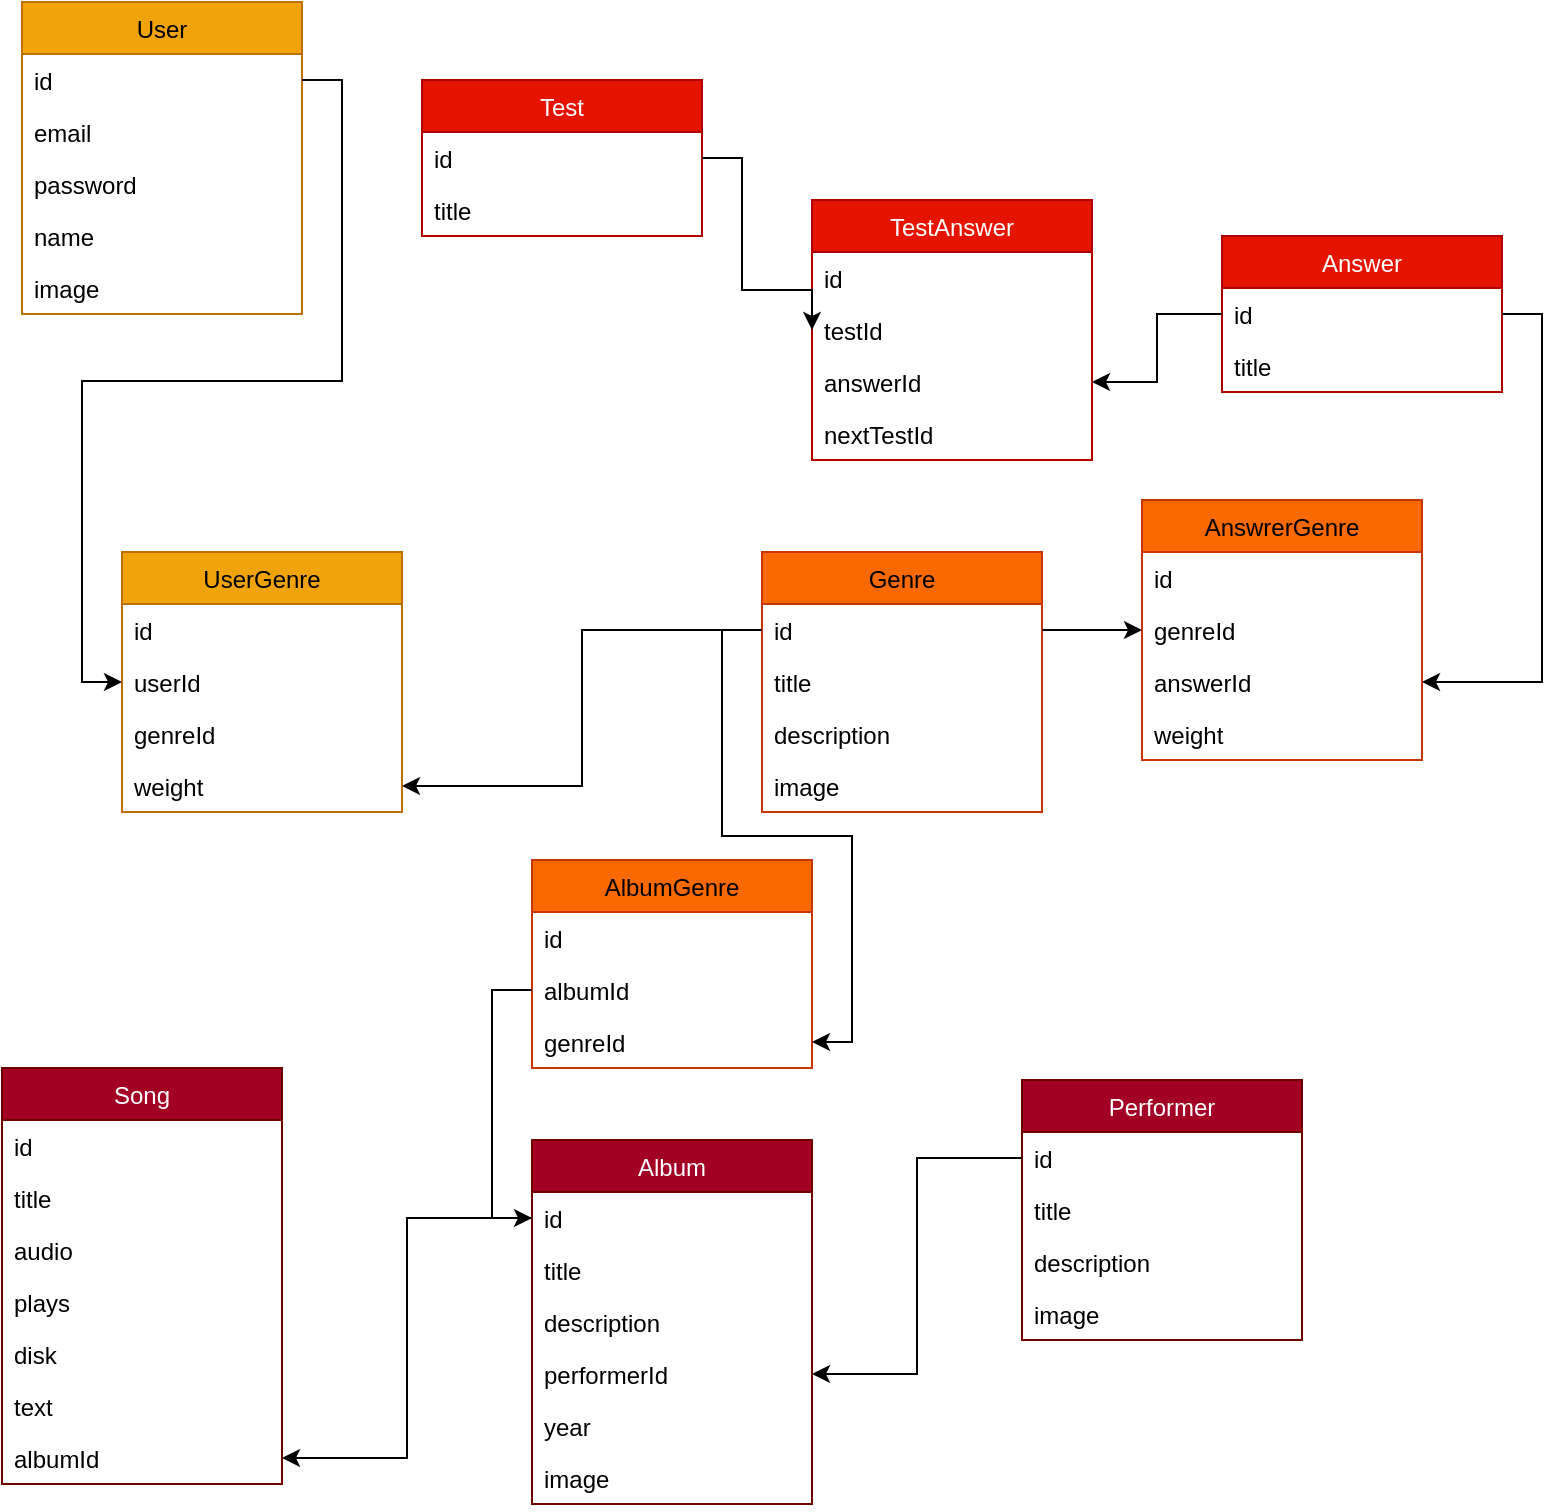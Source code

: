 <mxfile version="14.7.4" type="embed"><diagram id="W9XetQJhrlgjjCO6jIde" name="Page-1"><mxGraphModel dx="1053" dy="519" grid="1" gridSize="10" guides="1" tooltips="1" connect="1" arrows="1" fold="1" page="1" pageScale="1" pageWidth="850" pageHeight="1100" math="0" shadow="0"><root><mxCell id="0"/><mxCell id="1" parent="0"/><mxCell id="uGyAGMuzB5W0vT5lx6RB-53" value="User" style="swimlane;fontStyle=0;childLayout=stackLayout;horizontal=1;startSize=26;horizontalStack=0;resizeParent=1;resizeParentMax=0;resizeLast=0;collapsible=1;marginBottom=0;fillColor=#f0a30a;strokeColor=#BD7000;fontColor=#000000;" parent="1" vertex="1"><mxGeometry x="30" y="41" width="140" height="156" as="geometry"><mxRectangle x="60" y="50" width="50" height="26" as="alternateBounds"/></mxGeometry></mxCell><mxCell id="uGyAGMuzB5W0vT5lx6RB-54" value="id" style="text;strokeColor=none;fillColor=none;align=left;verticalAlign=top;spacingLeft=4;spacingRight=4;overflow=hidden;rotatable=0;points=[[0,0.5],[1,0.5]];portConstraint=eastwest;" parent="uGyAGMuzB5W0vT5lx6RB-53" vertex="1"><mxGeometry y="26" width="140" height="26" as="geometry"/></mxCell><mxCell id="uGyAGMuzB5W0vT5lx6RB-55" value="email" style="text;strokeColor=none;fillColor=none;align=left;verticalAlign=top;spacingLeft=4;spacingRight=4;overflow=hidden;rotatable=0;points=[[0,0.5],[1,0.5]];portConstraint=eastwest;" parent="uGyAGMuzB5W0vT5lx6RB-53" vertex="1"><mxGeometry y="52" width="140" height="26" as="geometry"/></mxCell><mxCell id="uGyAGMuzB5W0vT5lx6RB-56" value="password" style="text;strokeColor=none;fillColor=none;align=left;verticalAlign=top;spacingLeft=4;spacingRight=4;overflow=hidden;rotatable=0;points=[[0,0.5],[1,0.5]];portConstraint=eastwest;" parent="uGyAGMuzB5W0vT5lx6RB-53" vertex="1"><mxGeometry y="78" width="140" height="26" as="geometry"/></mxCell><mxCell id="9" value="name" style="text;strokeColor=none;fillColor=none;align=left;verticalAlign=top;spacingLeft=4;spacingRight=4;overflow=hidden;rotatable=0;points=[[0,0.5],[1,0.5]];portConstraint=eastwest;" parent="uGyAGMuzB5W0vT5lx6RB-53" vertex="1"><mxGeometry y="104" width="140" height="26" as="geometry"/></mxCell><mxCell id="10" value="image" style="text;strokeColor=none;fillColor=none;align=left;verticalAlign=top;spacingLeft=4;spacingRight=4;overflow=hidden;rotatable=0;points=[[0,0.5],[1,0.5]];portConstraint=eastwest;" parent="uGyAGMuzB5W0vT5lx6RB-53" vertex="1"><mxGeometry y="130" width="140" height="26" as="geometry"/></mxCell><mxCell id="uGyAGMuzB5W0vT5lx6RB-57" value="Album" style="swimlane;fontStyle=0;childLayout=stackLayout;horizontal=1;startSize=26;horizontalStack=0;resizeParent=1;resizeParentMax=0;resizeLast=0;collapsible=1;marginBottom=0;fillColor=#a20025;strokeColor=#6F0000;fontColor=#ffffff;" parent="1" vertex="1"><mxGeometry x="285" y="610" width="140" height="182" as="geometry"><mxRectangle x="60" y="50" width="50" height="26" as="alternateBounds"/></mxGeometry></mxCell><mxCell id="uGyAGMuzB5W0vT5lx6RB-58" value="id" style="text;strokeColor=none;fillColor=none;align=left;verticalAlign=top;spacingLeft=4;spacingRight=4;overflow=hidden;rotatable=0;points=[[0,0.5],[1,0.5]];portConstraint=eastwest;" parent="uGyAGMuzB5W0vT5lx6RB-57" vertex="1"><mxGeometry y="26" width="140" height="26" as="geometry"/></mxCell><mxCell id="uGyAGMuzB5W0vT5lx6RB-59" value="title" style="text;strokeColor=none;fillColor=none;align=left;verticalAlign=top;spacingLeft=4;spacingRight=4;overflow=hidden;rotatable=0;points=[[0,0.5],[1,0.5]];portConstraint=eastwest;" parent="uGyAGMuzB5W0vT5lx6RB-57" vertex="1"><mxGeometry y="52" width="140" height="26" as="geometry"/></mxCell><mxCell id="uGyAGMuzB5W0vT5lx6RB-60" value="description" style="text;strokeColor=none;fillColor=none;align=left;verticalAlign=top;spacingLeft=4;spacingRight=4;overflow=hidden;rotatable=0;points=[[0,0.5],[1,0.5]];portConstraint=eastwest;" parent="uGyAGMuzB5W0vT5lx6RB-57" vertex="1"><mxGeometry y="78" width="140" height="26" as="geometry"/></mxCell><mxCell id="uGyAGMuzB5W0vT5lx6RB-66" value="performerId" style="text;strokeColor=none;fillColor=none;align=left;verticalAlign=top;spacingLeft=4;spacingRight=4;overflow=hidden;rotatable=0;points=[[0,0.5],[1,0.5]];portConstraint=eastwest;" parent="uGyAGMuzB5W0vT5lx6RB-57" vertex="1"><mxGeometry y="104" width="140" height="26" as="geometry"/></mxCell><mxCell id="uGyAGMuzB5W0vT5lx6RB-61" value="year" style="text;strokeColor=none;fillColor=none;align=left;verticalAlign=top;spacingLeft=4;spacingRight=4;overflow=hidden;rotatable=0;points=[[0,0.5],[1,0.5]];portConstraint=eastwest;" parent="uGyAGMuzB5W0vT5lx6RB-57" vertex="1"><mxGeometry y="130" width="140" height="26" as="geometry"/></mxCell><mxCell id="6" value="image" style="text;strokeColor=none;fillColor=none;align=left;verticalAlign=top;spacingLeft=4;spacingRight=4;overflow=hidden;rotatable=0;points=[[0,0.5],[1,0.5]];portConstraint=eastwest;" parent="uGyAGMuzB5W0vT5lx6RB-57" vertex="1"><mxGeometry y="156" width="140" height="26" as="geometry"/></mxCell><mxCell id="uGyAGMuzB5W0vT5lx6RB-62" value="Performer" style="swimlane;fontStyle=0;childLayout=stackLayout;horizontal=1;startSize=26;horizontalStack=0;resizeParent=1;resizeParentMax=0;resizeLast=0;collapsible=1;marginBottom=0;fillColor=#a20025;strokeColor=#6F0000;fontColor=#ffffff;" parent="1" vertex="1"><mxGeometry x="530" y="580" width="140" height="130" as="geometry"><mxRectangle x="60" y="50" width="50" height="26" as="alternateBounds"/></mxGeometry></mxCell><mxCell id="uGyAGMuzB5W0vT5lx6RB-63" value="id" style="text;strokeColor=none;fillColor=none;align=left;verticalAlign=top;spacingLeft=4;spacingRight=4;overflow=hidden;rotatable=0;points=[[0,0.5],[1,0.5]];portConstraint=eastwest;" parent="uGyAGMuzB5W0vT5lx6RB-62" vertex="1"><mxGeometry y="26" width="140" height="26" as="geometry"/></mxCell><mxCell id="uGyAGMuzB5W0vT5lx6RB-64" value="title" style="text;strokeColor=none;fillColor=none;align=left;verticalAlign=top;spacingLeft=4;spacingRight=4;overflow=hidden;rotatable=0;points=[[0,0.5],[1,0.5]];portConstraint=eastwest;" parent="uGyAGMuzB5W0vT5lx6RB-62" vertex="1"><mxGeometry y="52" width="140" height="26" as="geometry"/></mxCell><mxCell id="5" value="description" style="text;strokeColor=none;fillColor=none;align=left;verticalAlign=top;spacingLeft=4;spacingRight=4;overflow=hidden;rotatable=0;points=[[0,0.5],[1,0.5]];portConstraint=eastwest;" parent="uGyAGMuzB5W0vT5lx6RB-62" vertex="1"><mxGeometry y="78" width="140" height="26" as="geometry"/></mxCell><mxCell id="uGyAGMuzB5W0vT5lx6RB-65" value="image" style="text;strokeColor=none;fillColor=none;align=left;verticalAlign=top;spacingLeft=4;spacingRight=4;overflow=hidden;rotatable=0;points=[[0,0.5],[1,0.5]];portConstraint=eastwest;" parent="uGyAGMuzB5W0vT5lx6RB-62" vertex="1"><mxGeometry y="104" width="140" height="26" as="geometry"/></mxCell><mxCell id="uGyAGMuzB5W0vT5lx6RB-67" style="edgeStyle=orthogonalEdgeStyle;rounded=0;orthogonalLoop=1;jettySize=auto;html=1;entryX=1;entryY=0.5;entryDx=0;entryDy=0;" parent="1" source="uGyAGMuzB5W0vT5lx6RB-63" target="uGyAGMuzB5W0vT5lx6RB-66" edge="1"><mxGeometry relative="1" as="geometry"/></mxCell><mxCell id="uGyAGMuzB5W0vT5lx6RB-68" value="Song" style="swimlane;fontStyle=0;childLayout=stackLayout;horizontal=1;startSize=26;horizontalStack=0;resizeParent=1;resizeParentMax=0;resizeLast=0;collapsible=1;marginBottom=0;fillColor=#a20025;strokeColor=#6F0000;fontColor=#ffffff;" parent="1" vertex="1"><mxGeometry x="20" y="574" width="140" height="208" as="geometry"><mxRectangle x="60" y="50" width="50" height="26" as="alternateBounds"/></mxGeometry></mxCell><mxCell id="uGyAGMuzB5W0vT5lx6RB-69" value="id" style="text;strokeColor=none;fillColor=none;align=left;verticalAlign=top;spacingLeft=4;spacingRight=4;overflow=hidden;rotatable=0;points=[[0,0.5],[1,0.5]];portConstraint=eastwest;" parent="uGyAGMuzB5W0vT5lx6RB-68" vertex="1"><mxGeometry y="26" width="140" height="26" as="geometry"/></mxCell><mxCell id="uGyAGMuzB5W0vT5lx6RB-70" value="title" style="text;strokeColor=none;fillColor=none;align=left;verticalAlign=top;spacingLeft=4;spacingRight=4;overflow=hidden;rotatable=0;points=[[0,0.5],[1,0.5]];portConstraint=eastwest;" parent="uGyAGMuzB5W0vT5lx6RB-68" vertex="1"><mxGeometry y="52" width="140" height="26" as="geometry"/></mxCell><mxCell id="uGyAGMuzB5W0vT5lx6RB-72" value="audio" style="text;strokeColor=none;fillColor=none;align=left;verticalAlign=top;spacingLeft=4;spacingRight=4;overflow=hidden;rotatable=0;points=[[0,0.5],[1,0.5]];portConstraint=eastwest;" parent="uGyAGMuzB5W0vT5lx6RB-68" vertex="1"><mxGeometry y="78" width="140" height="26" as="geometry"/></mxCell><mxCell id="uGyAGMuzB5W0vT5lx6RB-71" value="plays" style="text;strokeColor=none;fillColor=none;align=left;verticalAlign=top;spacingLeft=4;spacingRight=4;overflow=hidden;rotatable=0;points=[[0,0.5],[1,0.5]];portConstraint=eastwest;" parent="uGyAGMuzB5W0vT5lx6RB-68" vertex="1"><mxGeometry y="104" width="140" height="26" as="geometry"/></mxCell><mxCell id="uGyAGMuzB5W0vT5lx6RB-73" value="disk" style="text;strokeColor=none;fillColor=none;align=left;verticalAlign=top;spacingLeft=4;spacingRight=4;overflow=hidden;rotatable=0;points=[[0,0.5],[1,0.5]];portConstraint=eastwest;" parent="uGyAGMuzB5W0vT5lx6RB-68" vertex="1"><mxGeometry y="130" width="140" height="26" as="geometry"/></mxCell><mxCell id="2" value="text" style="text;strokeColor=none;fillColor=none;align=left;verticalAlign=top;spacingLeft=4;spacingRight=4;overflow=hidden;rotatable=0;points=[[0,0.5],[1,0.5]];portConstraint=eastwest;" parent="uGyAGMuzB5W0vT5lx6RB-68" vertex="1"><mxGeometry y="156" width="140" height="26" as="geometry"/></mxCell><mxCell id="uGyAGMuzB5W0vT5lx6RB-74" value="albumId" style="text;strokeColor=none;fillColor=none;align=left;verticalAlign=top;spacingLeft=4;spacingRight=4;overflow=hidden;rotatable=0;points=[[0,0.5],[1,0.5]];portConstraint=eastwest;" parent="uGyAGMuzB5W0vT5lx6RB-68" vertex="1"><mxGeometry y="182" width="140" height="26" as="geometry"/></mxCell><mxCell id="uGyAGMuzB5W0vT5lx6RB-75" value="" style="edgeStyle=orthogonalEdgeStyle;rounded=0;orthogonalLoop=1;jettySize=auto;html=1;entryX=1;entryY=0.5;entryDx=0;entryDy=0;" parent="1" source="uGyAGMuzB5W0vT5lx6RB-58" target="uGyAGMuzB5W0vT5lx6RB-74" edge="1"><mxGeometry relative="1" as="geometry"/></mxCell><mxCell id="uGyAGMuzB5W0vT5lx6RB-76" value="Answer" style="swimlane;fontStyle=0;childLayout=stackLayout;horizontal=1;startSize=26;horizontalStack=0;resizeParent=1;resizeParentMax=0;resizeLast=0;collapsible=1;marginBottom=0;fillColor=#e51400;strokeColor=#B20000;fontColor=#ffffff;" parent="1" vertex="1"><mxGeometry x="630" y="158" width="140" height="78" as="geometry"><mxRectangle x="60" y="50" width="50" height="26" as="alternateBounds"/></mxGeometry></mxCell><mxCell id="uGyAGMuzB5W0vT5lx6RB-77" value="id" style="text;strokeColor=none;fillColor=none;align=left;verticalAlign=top;spacingLeft=4;spacingRight=4;overflow=hidden;rotatable=0;points=[[0,0.5],[1,0.5]];portConstraint=eastwest;" parent="uGyAGMuzB5W0vT5lx6RB-76" vertex="1"><mxGeometry y="26" width="140" height="26" as="geometry"/></mxCell><mxCell id="uGyAGMuzB5W0vT5lx6RB-78" value="title" style="text;strokeColor=none;fillColor=none;align=left;verticalAlign=top;spacingLeft=4;spacingRight=4;overflow=hidden;rotatable=0;points=[[0,0.5],[1,0.5]];portConstraint=eastwest;" parent="uGyAGMuzB5W0vT5lx6RB-76" vertex="1"><mxGeometry y="52" width="140" height="26" as="geometry"/></mxCell><mxCell id="uGyAGMuzB5W0vT5lx6RB-80" value="Test" style="swimlane;fontStyle=0;childLayout=stackLayout;horizontal=1;startSize=26;horizontalStack=0;resizeParent=1;resizeParentMax=0;resizeLast=0;collapsible=1;marginBottom=0;fillColor=#e51400;strokeColor=#B20000;fontColor=#ffffff;" parent="1" vertex="1"><mxGeometry x="230" y="80" width="140" height="78" as="geometry"><mxRectangle x="60" y="50" width="50" height="26" as="alternateBounds"/></mxGeometry></mxCell><mxCell id="uGyAGMuzB5W0vT5lx6RB-81" value="id" style="text;strokeColor=none;fillColor=none;align=left;verticalAlign=top;spacingLeft=4;spacingRight=4;overflow=hidden;rotatable=0;points=[[0,0.5],[1,0.5]];portConstraint=eastwest;" parent="uGyAGMuzB5W0vT5lx6RB-80" vertex="1"><mxGeometry y="26" width="140" height="26" as="geometry"/></mxCell><mxCell id="uGyAGMuzB5W0vT5lx6RB-82" value="title" style="text;strokeColor=none;fillColor=none;align=left;verticalAlign=top;spacingLeft=4;spacingRight=4;overflow=hidden;rotatable=0;points=[[0,0.5],[1,0.5]];portConstraint=eastwest;" parent="uGyAGMuzB5W0vT5lx6RB-80" vertex="1"><mxGeometry y="52" width="140" height="26" as="geometry"/></mxCell><mxCell id="uGyAGMuzB5W0vT5lx6RB-84" value="TestAnswer" style="swimlane;fontStyle=0;childLayout=stackLayout;horizontal=1;startSize=26;horizontalStack=0;resizeParent=1;resizeParentMax=0;resizeLast=0;collapsible=1;marginBottom=0;fillColor=#e51400;strokeColor=#B20000;fontColor=#ffffff;" parent="1" vertex="1"><mxGeometry x="425" y="140" width="140" height="130" as="geometry"><mxRectangle x="60" y="50" width="50" height="26" as="alternateBounds"/></mxGeometry></mxCell><mxCell id="uGyAGMuzB5W0vT5lx6RB-85" value="id" style="text;strokeColor=none;fillColor=none;align=left;verticalAlign=top;spacingLeft=4;spacingRight=4;overflow=hidden;rotatable=0;points=[[0,0.5],[1,0.5]];portConstraint=eastwest;" parent="uGyAGMuzB5W0vT5lx6RB-84" vertex="1"><mxGeometry y="26" width="140" height="26" as="geometry"/></mxCell><mxCell id="uGyAGMuzB5W0vT5lx6RB-87" value="testId" style="text;strokeColor=none;fillColor=none;align=left;verticalAlign=top;spacingLeft=4;spacingRight=4;overflow=hidden;rotatable=0;points=[[0,0.5],[1,0.5]];portConstraint=eastwest;" parent="uGyAGMuzB5W0vT5lx6RB-84" vertex="1"><mxGeometry y="52" width="140" height="26" as="geometry"/></mxCell><mxCell id="uGyAGMuzB5W0vT5lx6RB-86" value="answerId" style="text;strokeColor=none;fillColor=none;align=left;verticalAlign=top;spacingLeft=4;spacingRight=4;overflow=hidden;rotatable=0;points=[[0,0.5],[1,0.5]];portConstraint=eastwest;" parent="uGyAGMuzB5W0vT5lx6RB-84" vertex="1"><mxGeometry y="78" width="140" height="26" as="geometry"/></mxCell><mxCell id="4" value="nextTestId" style="text;strokeColor=none;fillColor=none;align=left;verticalAlign=top;spacingLeft=4;spacingRight=4;overflow=hidden;rotatable=0;points=[[0,0.5],[1,0.5]];portConstraint=eastwest;" parent="uGyAGMuzB5W0vT5lx6RB-84" vertex="1"><mxGeometry y="104" width="140" height="26" as="geometry"/></mxCell><mxCell id="uGyAGMuzB5W0vT5lx6RB-89" value="" style="edgeStyle=orthogonalEdgeStyle;rounded=0;orthogonalLoop=1;jettySize=auto;html=1;" parent="1" source="uGyAGMuzB5W0vT5lx6RB-77" target="uGyAGMuzB5W0vT5lx6RB-86" edge="1"><mxGeometry relative="1" as="geometry"/></mxCell><mxCell id="uGyAGMuzB5W0vT5lx6RB-93" value="" style="edgeStyle=orthogonalEdgeStyle;rounded=0;orthogonalLoop=1;jettySize=auto;html=1;entryX=0;entryY=0.5;entryDx=0;entryDy=0;" parent="1" source="uGyAGMuzB5W0vT5lx6RB-81" target="uGyAGMuzB5W0vT5lx6RB-87" edge="1"><mxGeometry relative="1" as="geometry"><Array as="points"><mxPoint x="390" y="119"/><mxPoint x="390" y="185"/></Array></mxGeometry></mxCell><mxCell id="uGyAGMuzB5W0vT5lx6RB-94" value="Genre" style="swimlane;fontStyle=0;childLayout=stackLayout;horizontal=1;startSize=26;horizontalStack=0;resizeParent=1;resizeParentMax=0;resizeLast=0;collapsible=1;marginBottom=0;fillColor=#fa6800;strokeColor=#C73500;fontColor=#000000;" parent="1" vertex="1"><mxGeometry x="400" y="316" width="140" height="130" as="geometry"><mxRectangle x="60" y="50" width="50" height="26" as="alternateBounds"/></mxGeometry></mxCell><mxCell id="uGyAGMuzB5W0vT5lx6RB-95" value="id" style="text;strokeColor=none;fillColor=none;align=left;verticalAlign=top;spacingLeft=4;spacingRight=4;overflow=hidden;rotatable=0;points=[[0,0.5],[1,0.5]];portConstraint=eastwest;" parent="uGyAGMuzB5W0vT5lx6RB-94" vertex="1"><mxGeometry y="26" width="140" height="26" as="geometry"/></mxCell><mxCell id="uGyAGMuzB5W0vT5lx6RB-96" value="title" style="text;strokeColor=none;fillColor=none;align=left;verticalAlign=top;spacingLeft=4;spacingRight=4;overflow=hidden;rotatable=0;points=[[0,0.5],[1,0.5]];portConstraint=eastwest;" parent="uGyAGMuzB5W0vT5lx6RB-94" vertex="1"><mxGeometry y="52" width="140" height="26" as="geometry"/></mxCell><mxCell id="uGyAGMuzB5W0vT5lx6RB-97" value="description" style="text;strokeColor=none;fillColor=none;align=left;verticalAlign=top;spacingLeft=4;spacingRight=4;overflow=hidden;rotatable=0;points=[[0,0.5],[1,0.5]];portConstraint=eastwest;" parent="uGyAGMuzB5W0vT5lx6RB-94" vertex="1"><mxGeometry y="78" width="140" height="26" as="geometry"/></mxCell><mxCell id="8" value="image" style="text;strokeColor=none;fillColor=none;align=left;verticalAlign=top;spacingLeft=4;spacingRight=4;overflow=hidden;rotatable=0;points=[[0,0.5],[1,0.5]];portConstraint=eastwest;" parent="uGyAGMuzB5W0vT5lx6RB-94" vertex="1"><mxGeometry y="104" width="140" height="26" as="geometry"/></mxCell><mxCell id="uGyAGMuzB5W0vT5lx6RB-98" value="AnswrerGenre" style="swimlane;fontStyle=0;childLayout=stackLayout;horizontal=1;startSize=26;horizontalStack=0;resizeParent=1;resizeParentMax=0;resizeLast=0;collapsible=1;marginBottom=0;fillColor=#fa6800;strokeColor=#C73500;fontColor=#000000;" parent="1" vertex="1"><mxGeometry x="590" y="290" width="140" height="130" as="geometry"><mxRectangle x="60" y="50" width="50" height="26" as="alternateBounds"/></mxGeometry></mxCell><mxCell id="uGyAGMuzB5W0vT5lx6RB-99" value="id" style="text;strokeColor=none;fillColor=none;align=left;verticalAlign=top;spacingLeft=4;spacingRight=4;overflow=hidden;rotatable=0;points=[[0,0.5],[1,0.5]];portConstraint=eastwest;" parent="uGyAGMuzB5W0vT5lx6RB-98" vertex="1"><mxGeometry y="26" width="140" height="26" as="geometry"/></mxCell><mxCell id="uGyAGMuzB5W0vT5lx6RB-100" value="genreId" style="text;strokeColor=none;fillColor=none;align=left;verticalAlign=top;spacingLeft=4;spacingRight=4;overflow=hidden;rotatable=0;points=[[0,0.5],[1,0.5]];portConstraint=eastwest;" parent="uGyAGMuzB5W0vT5lx6RB-98" vertex="1"><mxGeometry y="52" width="140" height="26" as="geometry"/></mxCell><mxCell id="uGyAGMuzB5W0vT5lx6RB-101" value="answerId" style="text;strokeColor=none;fillColor=none;align=left;verticalAlign=top;spacingLeft=4;spacingRight=4;overflow=hidden;rotatable=0;points=[[0,0.5],[1,0.5]];portConstraint=eastwest;" parent="uGyAGMuzB5W0vT5lx6RB-98" vertex="1"><mxGeometry y="78" width="140" height="26" as="geometry"/></mxCell><mxCell id="uGyAGMuzB5W0vT5lx6RB-102" value="weight" style="text;strokeColor=none;fillColor=none;align=left;verticalAlign=top;spacingLeft=4;spacingRight=4;overflow=hidden;rotatable=0;points=[[0,0.5],[1,0.5]];portConstraint=eastwest;" parent="uGyAGMuzB5W0vT5lx6RB-98" vertex="1"><mxGeometry y="104" width="140" height="26" as="geometry"/></mxCell><mxCell id="uGyAGMuzB5W0vT5lx6RB-105" style="edgeStyle=orthogonalEdgeStyle;rounded=0;orthogonalLoop=1;jettySize=auto;html=1;exitX=1;exitY=0.5;exitDx=0;exitDy=0;" parent="1" source="uGyAGMuzB5W0vT5lx6RB-77" target="uGyAGMuzB5W0vT5lx6RB-101" edge="1"><mxGeometry relative="1" as="geometry"/></mxCell><mxCell id="uGyAGMuzB5W0vT5lx6RB-106" style="edgeStyle=orthogonalEdgeStyle;rounded=0;orthogonalLoop=1;jettySize=auto;html=1;exitX=1;exitY=0.5;exitDx=0;exitDy=0;" parent="1" source="uGyAGMuzB5W0vT5lx6RB-95" target="uGyAGMuzB5W0vT5lx6RB-100" edge="1"><mxGeometry relative="1" as="geometry"/></mxCell><mxCell id="uGyAGMuzB5W0vT5lx6RB-107" value="AlbumGenre" style="swimlane;fontStyle=0;childLayout=stackLayout;horizontal=1;startSize=26;horizontalStack=0;resizeParent=1;resizeParentMax=0;resizeLast=0;collapsible=1;marginBottom=0;fillColor=#fa6800;strokeColor=#C73500;fontColor=#000000;" parent="1" vertex="1"><mxGeometry x="285" y="470" width="140" height="104" as="geometry"><mxRectangle x="60" y="50" width="50" height="26" as="alternateBounds"/></mxGeometry></mxCell><mxCell id="uGyAGMuzB5W0vT5lx6RB-108" value="id" style="text;strokeColor=none;fillColor=none;align=left;verticalAlign=top;spacingLeft=4;spacingRight=4;overflow=hidden;rotatable=0;points=[[0,0.5],[1,0.5]];portConstraint=eastwest;" parent="uGyAGMuzB5W0vT5lx6RB-107" vertex="1"><mxGeometry y="26" width="140" height="26" as="geometry"/></mxCell><mxCell id="uGyAGMuzB5W0vT5lx6RB-109" value="albumId" style="text;strokeColor=none;fillColor=none;align=left;verticalAlign=top;spacingLeft=4;spacingRight=4;overflow=hidden;rotatable=0;points=[[0,0.5],[1,0.5]];portConstraint=eastwest;" parent="uGyAGMuzB5W0vT5lx6RB-107" vertex="1"><mxGeometry y="52" width="140" height="26" as="geometry"/></mxCell><mxCell id="uGyAGMuzB5W0vT5lx6RB-110" value="genreId" style="text;strokeColor=none;fillColor=none;align=left;verticalAlign=top;spacingLeft=4;spacingRight=4;overflow=hidden;rotatable=0;points=[[0,0.5],[1,0.5]];portConstraint=eastwest;" parent="uGyAGMuzB5W0vT5lx6RB-107" vertex="1"><mxGeometry y="78" width="140" height="26" as="geometry"/></mxCell><mxCell id="uGyAGMuzB5W0vT5lx6RB-111" style="edgeStyle=orthogonalEdgeStyle;rounded=0;orthogonalLoop=1;jettySize=auto;html=1;exitX=0;exitY=0.5;exitDx=0;exitDy=0;" parent="1" source="uGyAGMuzB5W0vT5lx6RB-95" target="uGyAGMuzB5W0vT5lx6RB-110" edge="1"><mxGeometry relative="1" as="geometry"/></mxCell><mxCell id="uGyAGMuzB5W0vT5lx6RB-118" value="UserGenre" style="swimlane;fontStyle=0;childLayout=stackLayout;horizontal=1;startSize=26;horizontalStack=0;resizeParent=1;resizeParentMax=0;resizeLast=0;collapsible=1;marginBottom=0;fillColor=#f0a30a;strokeColor=#BD7000;fontColor=#000000;" parent="1" vertex="1"><mxGeometry x="80" y="316" width="140" height="130" as="geometry"><mxRectangle x="60" y="50" width="50" height="26" as="alternateBounds"/></mxGeometry></mxCell><mxCell id="uGyAGMuzB5W0vT5lx6RB-119" value="id" style="text;strokeColor=none;fillColor=none;align=left;verticalAlign=top;spacingLeft=4;spacingRight=4;overflow=hidden;rotatable=0;points=[[0,0.5],[1,0.5]];portConstraint=eastwest;" parent="uGyAGMuzB5W0vT5lx6RB-118" vertex="1"><mxGeometry y="26" width="140" height="26" as="geometry"/></mxCell><mxCell id="uGyAGMuzB5W0vT5lx6RB-120" value="userId" style="text;strokeColor=none;fillColor=none;align=left;verticalAlign=top;spacingLeft=4;spacingRight=4;overflow=hidden;rotatable=0;points=[[0,0.5],[1,0.5]];portConstraint=eastwest;" parent="uGyAGMuzB5W0vT5lx6RB-118" vertex="1"><mxGeometry y="52" width="140" height="26" as="geometry"/></mxCell><mxCell id="3" value="genreId" style="text;strokeColor=none;fillColor=none;align=left;verticalAlign=top;spacingLeft=4;spacingRight=4;overflow=hidden;rotatable=0;points=[[0,0.5],[1,0.5]];portConstraint=eastwest;" parent="uGyAGMuzB5W0vT5lx6RB-118" vertex="1"><mxGeometry y="78" width="140" height="26" as="geometry"/></mxCell><mxCell id="uGyAGMuzB5W0vT5lx6RB-121" value="weight&#10;" style="text;strokeColor=none;fillColor=none;align=left;verticalAlign=top;spacingLeft=4;spacingRight=4;overflow=hidden;rotatable=0;points=[[0,0.5],[1,0.5]];portConstraint=eastwest;" parent="uGyAGMuzB5W0vT5lx6RB-118" vertex="1"><mxGeometry y="104" width="140" height="26" as="geometry"/></mxCell><mxCell id="uGyAGMuzB5W0vT5lx6RB-122" style="edgeStyle=orthogonalEdgeStyle;rounded=0;orthogonalLoop=1;jettySize=auto;html=1;exitX=0;exitY=0.5;exitDx=0;exitDy=0;entryX=1;entryY=0.5;entryDx=0;entryDy=0;" parent="1" source="uGyAGMuzB5W0vT5lx6RB-95" target="uGyAGMuzB5W0vT5lx6RB-121" edge="1"><mxGeometry relative="1" as="geometry"/></mxCell><mxCell id="uGyAGMuzB5W0vT5lx6RB-123" style="edgeStyle=orthogonalEdgeStyle;rounded=0;orthogonalLoop=1;jettySize=auto;html=1;exitX=1;exitY=0.5;exitDx=0;exitDy=0;entryX=0;entryY=0.5;entryDx=0;entryDy=0;" parent="1" source="uGyAGMuzB5W0vT5lx6RB-54" target="uGyAGMuzB5W0vT5lx6RB-120" edge="1"><mxGeometry relative="1" as="geometry"/></mxCell><mxCell id="uGyAGMuzB5W0vT5lx6RB-125" style="edgeStyle=orthogonalEdgeStyle;rounded=0;orthogonalLoop=1;jettySize=auto;html=1;exitX=0;exitY=0.5;exitDx=0;exitDy=0;entryX=0;entryY=0.5;entryDx=0;entryDy=0;" parent="1" source="uGyAGMuzB5W0vT5lx6RB-109" target="uGyAGMuzB5W0vT5lx6RB-58" edge="1"><mxGeometry relative="1" as="geometry"/></mxCell></root></mxGraphModel></diagram></mxfile>